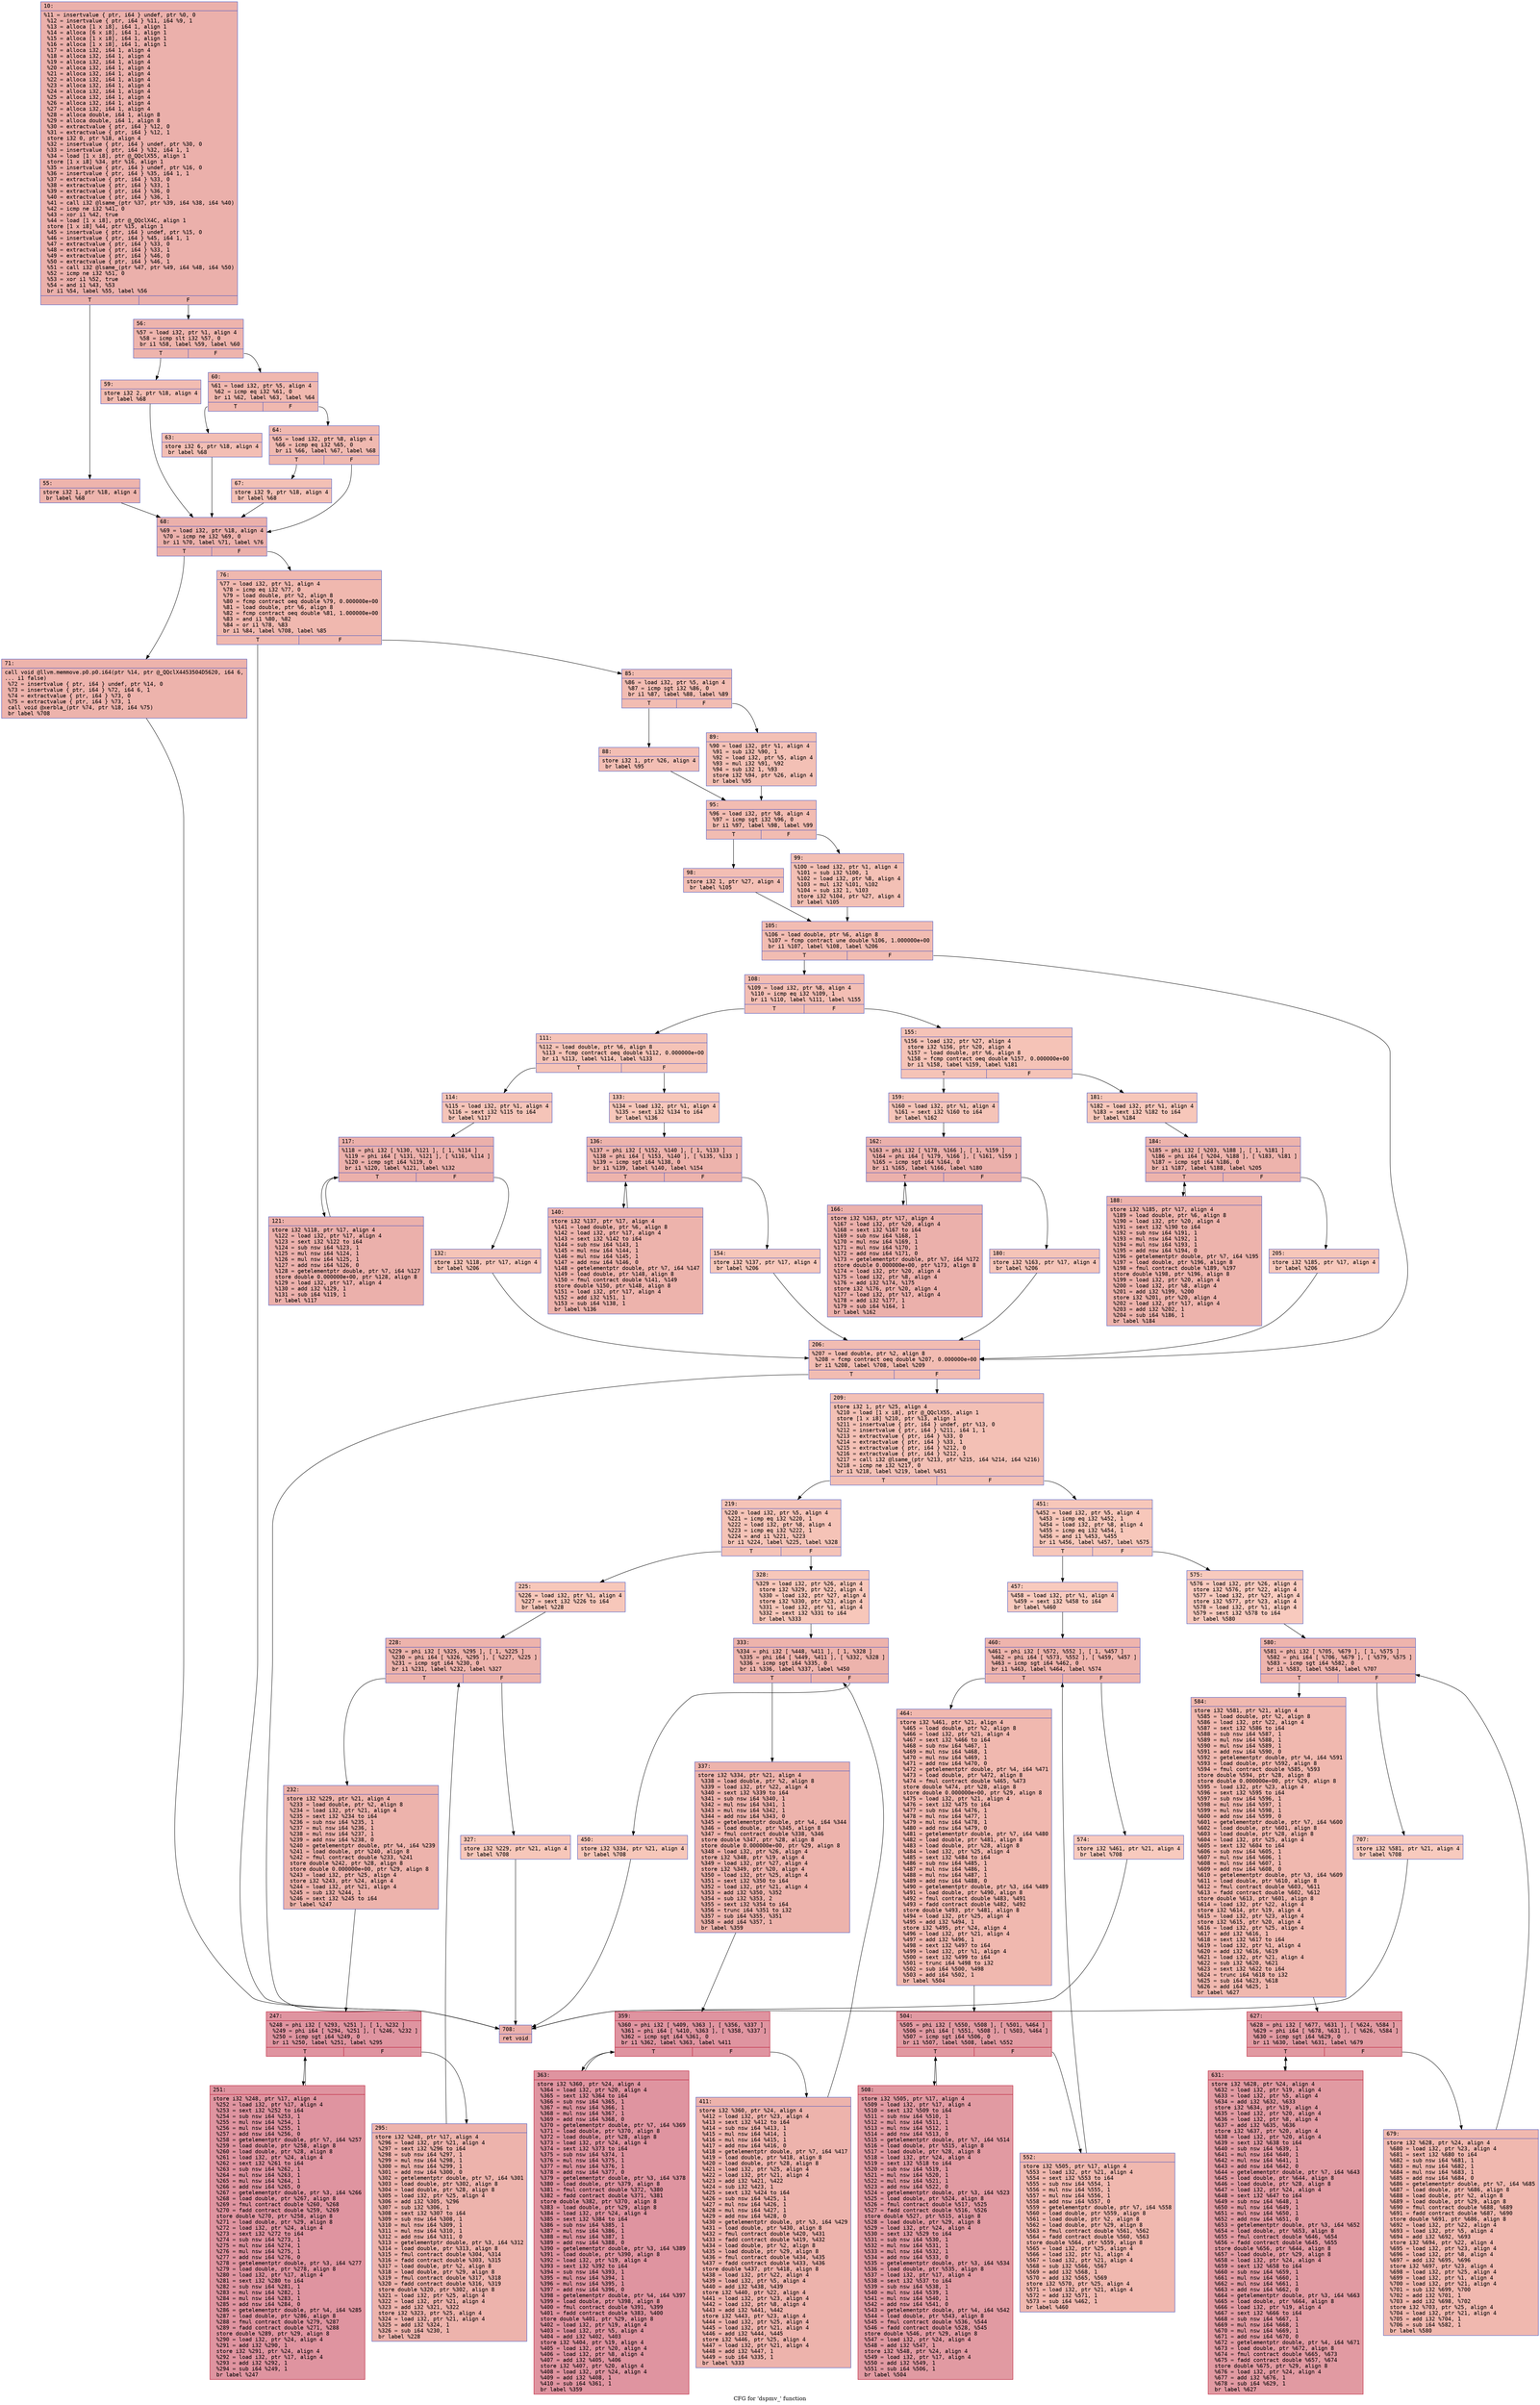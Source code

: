 digraph "CFG for 'dspmv_' function" {
	label="CFG for 'dspmv_' function";

	Node0x55ee1011bc00 [shape=record,color="#3d50c3ff", style=filled, fillcolor="#d24b4070" fontname="Courier",label="{10:\l|  %11 = insertvalue \{ ptr, i64 \} undef, ptr %0, 0\l  %12 = insertvalue \{ ptr, i64 \} %11, i64 %9, 1\l  %13 = alloca [1 x i8], i64 1, align 1\l  %14 = alloca [6 x i8], i64 1, align 1\l  %15 = alloca [1 x i8], i64 1, align 1\l  %16 = alloca [1 x i8], i64 1, align 1\l  %17 = alloca i32, i64 1, align 4\l  %18 = alloca i32, i64 1, align 4\l  %19 = alloca i32, i64 1, align 4\l  %20 = alloca i32, i64 1, align 4\l  %21 = alloca i32, i64 1, align 4\l  %22 = alloca i32, i64 1, align 4\l  %23 = alloca i32, i64 1, align 4\l  %24 = alloca i32, i64 1, align 4\l  %25 = alloca i32, i64 1, align 4\l  %26 = alloca i32, i64 1, align 4\l  %27 = alloca i32, i64 1, align 4\l  %28 = alloca double, i64 1, align 8\l  %29 = alloca double, i64 1, align 8\l  %30 = extractvalue \{ ptr, i64 \} %12, 0\l  %31 = extractvalue \{ ptr, i64 \} %12, 1\l  store i32 0, ptr %18, align 4\l  %32 = insertvalue \{ ptr, i64 \} undef, ptr %30, 0\l  %33 = insertvalue \{ ptr, i64 \} %32, i64 1, 1\l  %34 = load [1 x i8], ptr @_QQclX55, align 1\l  store [1 x i8] %34, ptr %16, align 1\l  %35 = insertvalue \{ ptr, i64 \} undef, ptr %16, 0\l  %36 = insertvalue \{ ptr, i64 \} %35, i64 1, 1\l  %37 = extractvalue \{ ptr, i64 \} %33, 0\l  %38 = extractvalue \{ ptr, i64 \} %33, 1\l  %39 = extractvalue \{ ptr, i64 \} %36, 0\l  %40 = extractvalue \{ ptr, i64 \} %36, 1\l  %41 = call i32 @lsame_(ptr %37, ptr %39, i64 %38, i64 %40)\l  %42 = icmp ne i32 %41, 0\l  %43 = xor i1 %42, true\l  %44 = load [1 x i8], ptr @_QQclX4C, align 1\l  store [1 x i8] %44, ptr %15, align 1\l  %45 = insertvalue \{ ptr, i64 \} undef, ptr %15, 0\l  %46 = insertvalue \{ ptr, i64 \} %45, i64 1, 1\l  %47 = extractvalue \{ ptr, i64 \} %33, 0\l  %48 = extractvalue \{ ptr, i64 \} %33, 1\l  %49 = extractvalue \{ ptr, i64 \} %46, 0\l  %50 = extractvalue \{ ptr, i64 \} %46, 1\l  %51 = call i32 @lsame_(ptr %47, ptr %49, i64 %48, i64 %50)\l  %52 = icmp ne i32 %51, 0\l  %53 = xor i1 %52, true\l  %54 = and i1 %43, %53\l  br i1 %54, label %55, label %56\l|{<s0>T|<s1>F}}"];
	Node0x55ee1011bc00:s0 -> Node0x55ee1011e510[tooltip="10 -> 55\nProbability 50.00%" ];
	Node0x55ee1011bc00:s1 -> Node0x55ee1011e560[tooltip="10 -> 56\nProbability 50.00%" ];
	Node0x55ee1011e510 [shape=record,color="#3d50c3ff", style=filled, fillcolor="#d8564670" fontname="Courier",label="{55:\l|  store i32 1, ptr %18, align 4\l  br label %68\l}"];
	Node0x55ee1011e510 -> Node0x55ee1011e700[tooltip="55 -> 68\nProbability 100.00%" ];
	Node0x55ee1011e560 [shape=record,color="#3d50c3ff", style=filled, fillcolor="#d8564670" fontname="Courier",label="{56:\l|  %57 = load i32, ptr %1, align 4\l  %58 = icmp slt i32 %57, 0\l  br i1 %58, label %59, label %60\l|{<s0>T|<s1>F}}"];
	Node0x55ee1011e560:s0 -> Node0x55ee1011e8d0[tooltip="56 -> 59\nProbability 37.50%" ];
	Node0x55ee1011e560:s1 -> Node0x55ee1011e920[tooltip="56 -> 60\nProbability 62.50%" ];
	Node0x55ee1011e8d0 [shape=record,color="#3d50c3ff", style=filled, fillcolor="#e1675170" fontname="Courier",label="{59:\l|  store i32 2, ptr %18, align 4\l  br label %68\l}"];
	Node0x55ee1011e8d0 -> Node0x55ee1011e700[tooltip="59 -> 68\nProbability 100.00%" ];
	Node0x55ee1011e920 [shape=record,color="#3d50c3ff", style=filled, fillcolor="#dc5d4a70" fontname="Courier",label="{60:\l|  %61 = load i32, ptr %5, align 4\l  %62 = icmp eq i32 %61, 0\l  br i1 %62, label %63, label %64\l|{<s0>T|<s1>F}}"];
	Node0x55ee1011e920:s0 -> Node0x55ee1011ec40[tooltip="60 -> 63\nProbability 37.50%" ];
	Node0x55ee1011e920:s1 -> Node0x55ee1011ec90[tooltip="60 -> 64\nProbability 62.50%" ];
	Node0x55ee1011ec40 [shape=record,color="#3d50c3ff", style=filled, fillcolor="#e36c5570" fontname="Courier",label="{63:\l|  store i32 6, ptr %18, align 4\l  br label %68\l}"];
	Node0x55ee1011ec40 -> Node0x55ee1011e700[tooltip="63 -> 68\nProbability 100.00%" ];
	Node0x55ee1011ec90 [shape=record,color="#3d50c3ff", style=filled, fillcolor="#de614d70" fontname="Courier",label="{64:\l|  %65 = load i32, ptr %8, align 4\l  %66 = icmp eq i32 %65, 0\l  br i1 %66, label %67, label %68\l|{<s0>T|<s1>F}}"];
	Node0x55ee1011ec90:s0 -> Node0x55ee1011efb0[tooltip="64 -> 67\nProbability 37.50%" ];
	Node0x55ee1011ec90:s1 -> Node0x55ee1011e700[tooltip="64 -> 68\nProbability 62.50%" ];
	Node0x55ee1011efb0 [shape=record,color="#3d50c3ff", style=filled, fillcolor="#e5705870" fontname="Courier",label="{67:\l|  store i32 9, ptr %18, align 4\l  br label %68\l}"];
	Node0x55ee1011efb0 -> Node0x55ee1011e700[tooltip="67 -> 68\nProbability 100.00%" ];
	Node0x55ee1011e700 [shape=record,color="#3d50c3ff", style=filled, fillcolor="#d24b4070" fontname="Courier",label="{68:\l|  %69 = load i32, ptr %18, align 4\l  %70 = icmp ne i32 %69, 0\l  br i1 %70, label %71, label %76\l|{<s0>T|<s1>F}}"];
	Node0x55ee1011e700:s0 -> Node0x55ee1011f2d0[tooltip="68 -> 71\nProbability 62.50%" ];
	Node0x55ee1011e700:s1 -> Node0x55ee1011f320[tooltip="68 -> 76\nProbability 37.50%" ];
	Node0x55ee1011f2d0 [shape=record,color="#3d50c3ff", style=filled, fillcolor="#d6524470" fontname="Courier",label="{71:\l|  call void @llvm.memmove.p0.p0.i64(ptr %14, ptr @_QQclX4453504D5620, i64 6,\l... i1 false)\l  %72 = insertvalue \{ ptr, i64 \} undef, ptr %14, 0\l  %73 = insertvalue \{ ptr, i64 \} %72, i64 6, 1\l  %74 = extractvalue \{ ptr, i64 \} %73, 0\l  %75 = extractvalue \{ ptr, i64 \} %73, 1\l  call void @xerbla_(ptr %74, ptr %18, i64 %75)\l  br label %708\l}"];
	Node0x55ee1011f2d0 -> Node0x55ee1011f920[tooltip="71 -> 708\nProbability 100.00%" ];
	Node0x55ee1011f320 [shape=record,color="#3d50c3ff", style=filled, fillcolor="#dc5d4a70" fontname="Courier",label="{76:\l|  %77 = load i32, ptr %1, align 4\l  %78 = icmp eq i32 %77, 0\l  %79 = load double, ptr %2, align 8\l  %80 = fcmp contract oeq double %79, 0.000000e+00\l  %81 = load double, ptr %6, align 8\l  %82 = fcmp contract oeq double %81, 1.000000e+00\l  %83 = and i1 %80, %82\l  %84 = or i1 %78, %83\l  br i1 %84, label %708, label %85\l|{<s0>T|<s1>F}}"];
	Node0x55ee1011f320:s0 -> Node0x55ee1011f920[tooltip="76 -> 708\nProbability 50.00%" ];
	Node0x55ee1011f320:s1 -> Node0x55ee1011fe30[tooltip="76 -> 85\nProbability 50.00%" ];
	Node0x55ee1011fe30 [shape=record,color="#3d50c3ff", style=filled, fillcolor="#e1675170" fontname="Courier",label="{85:\l|  %86 = load i32, ptr %5, align 4\l  %87 = icmp sgt i32 %86, 0\l  br i1 %87, label %88, label %89\l|{<s0>T|<s1>F}}"];
	Node0x55ee1011fe30:s0 -> Node0x55ee10120040[tooltip="85 -> 88\nProbability 62.50%" ];
	Node0x55ee1011fe30:s1 -> Node0x55ee10120090[tooltip="85 -> 89\nProbability 37.50%" ];
	Node0x55ee10120040 [shape=record,color="#3d50c3ff", style=filled, fillcolor="#e36c5570" fontname="Courier",label="{88:\l|  store i32 1, ptr %26, align 4\l  br label %95\l}"];
	Node0x55ee10120040 -> Node0x55ee10120230[tooltip="88 -> 95\nProbability 100.00%" ];
	Node0x55ee10120090 [shape=record,color="#3d50c3ff", style=filled, fillcolor="#e5705870" fontname="Courier",label="{89:\l|  %90 = load i32, ptr %1, align 4\l  %91 = sub i32 %90, 1\l  %92 = load i32, ptr %5, align 4\l  %93 = mul i32 %91, %92\l  %94 = sub i32 1, %93\l  store i32 %94, ptr %26, align 4\l  br label %95\l}"];
	Node0x55ee10120090 -> Node0x55ee10120230[tooltip="89 -> 95\nProbability 100.00%" ];
	Node0x55ee10120230 [shape=record,color="#3d50c3ff", style=filled, fillcolor="#e1675170" fontname="Courier",label="{95:\l|  %96 = load i32, ptr %8, align 4\l  %97 = icmp sgt i32 %96, 0\l  br i1 %97, label %98, label %99\l|{<s0>T|<s1>F}}"];
	Node0x55ee10120230:s0 -> Node0x55ee1011d960[tooltip="95 -> 98\nProbability 62.50%" ];
	Node0x55ee10120230:s1 -> Node0x55ee1011d9b0[tooltip="95 -> 99\nProbability 37.50%" ];
	Node0x55ee1011d960 [shape=record,color="#3d50c3ff", style=filled, fillcolor="#e36c5570" fontname="Courier",label="{98:\l|  store i32 1, ptr %27, align 4\l  br label %105\l}"];
	Node0x55ee1011d960 -> Node0x55ee1011db50[tooltip="98 -> 105\nProbability 100.00%" ];
	Node0x55ee1011d9b0 [shape=record,color="#3d50c3ff", style=filled, fillcolor="#e5705870" fontname="Courier",label="{99:\l|  %100 = load i32, ptr %1, align 4\l  %101 = sub i32 %100, 1\l  %102 = load i32, ptr %8, align 4\l  %103 = mul i32 %101, %102\l  %104 = sub i32 1, %103\l  store i32 %104, ptr %27, align 4\l  br label %105\l}"];
	Node0x55ee1011d9b0 -> Node0x55ee1011db50[tooltip="99 -> 105\nProbability 100.00%" ];
	Node0x55ee1011db50 [shape=record,color="#3d50c3ff", style=filled, fillcolor="#e1675170" fontname="Courier",label="{105:\l|  %106 = load double, ptr %6, align 8\l  %107 = fcmp contract une double %106, 1.000000e+00\l  br i1 %107, label %108, label %206\l|{<s0>T|<s1>F}}"];
	Node0x55ee1011db50:s0 -> Node0x55ee10121750[tooltip="105 -> 108\nProbability 62.50%" ];
	Node0x55ee1011db50:s1 -> Node0x55ee101217a0[tooltip="105 -> 206\nProbability 37.50%" ];
	Node0x55ee10121750 [shape=record,color="#3d50c3ff", style=filled, fillcolor="#e36c5570" fontname="Courier",label="{108:\l|  %109 = load i32, ptr %8, align 4\l  %110 = icmp eq i32 %109, 1\l  br i1 %110, label %111, label %155\l|{<s0>T|<s1>F}}"];
	Node0x55ee10121750:s0 -> Node0x55ee101219b0[tooltip="108 -> 111\nProbability 50.00%" ];
	Node0x55ee10121750:s1 -> Node0x55ee10121a00[tooltip="108 -> 155\nProbability 50.00%" ];
	Node0x55ee101219b0 [shape=record,color="#3d50c3ff", style=filled, fillcolor="#e8765c70" fontname="Courier",label="{111:\l|  %112 = load double, ptr %6, align 8\l  %113 = fcmp contract oeq double %112, 0.000000e+00\l  br i1 %113, label %114, label %133\l|{<s0>T|<s1>F}}"];
	Node0x55ee101219b0:s0 -> Node0x55ee10121c10[tooltip="111 -> 114\nProbability 62.50%" ];
	Node0x55ee101219b0:s1 -> Node0x55ee10121c60[tooltip="111 -> 133\nProbability 37.50%" ];
	Node0x55ee10121c10 [shape=record,color="#3d50c3ff", style=filled, fillcolor="#e97a5f70" fontname="Courier",label="{114:\l|  %115 = load i32, ptr %1, align 4\l  %116 = sext i32 %115 to i64\l  br label %117\l}"];
	Node0x55ee10121c10 -> Node0x55ee10121e50[tooltip="114 -> 117\nProbability 100.00%" ];
	Node0x55ee10121e50 [shape=record,color="#3d50c3ff", style=filled, fillcolor="#d24b4070" fontname="Courier",label="{117:\l|  %118 = phi i32 [ %130, %121 ], [ 1, %114 ]\l  %119 = phi i64 [ %131, %121 ], [ %116, %114 ]\l  %120 = icmp sgt i64 %119, 0\l  br i1 %120, label %121, label %132\l|{<s0>T|<s1>F}}"];
	Node0x55ee10121e50:s0 -> Node0x55ee10121f10[tooltip="117 -> 121\nProbability 96.88%" ];
	Node0x55ee10121e50:s1 -> Node0x55ee10122170[tooltip="117 -> 132\nProbability 3.12%" ];
	Node0x55ee10121f10 [shape=record,color="#3d50c3ff", style=filled, fillcolor="#d24b4070" fontname="Courier",label="{121:\l|  store i32 %118, ptr %17, align 4\l  %122 = load i32, ptr %17, align 4\l  %123 = sext i32 %122 to i64\l  %124 = sub nsw i64 %123, 1\l  %125 = mul nsw i64 %124, 1\l  %126 = mul nsw i64 %125, 1\l  %127 = add nsw i64 %126, 0\l  %128 = getelementptr double, ptr %7, i64 %127\l  store double 0.000000e+00, ptr %128, align 8\l  %129 = load i32, ptr %17, align 4\l  %130 = add i32 %129, 1\l  %131 = sub i64 %119, 1\l  br label %117\l}"];
	Node0x55ee10121f10 -> Node0x55ee10121e50[tooltip="121 -> 117\nProbability 100.00%" ];
	Node0x55ee10122170 [shape=record,color="#3d50c3ff", style=filled, fillcolor="#e97a5f70" fontname="Courier",label="{132:\l|  store i32 %118, ptr %17, align 4\l  br label %206\l}"];
	Node0x55ee10122170 -> Node0x55ee101217a0[tooltip="132 -> 206\nProbability 100.00%" ];
	Node0x55ee10121c60 [shape=record,color="#3d50c3ff", style=filled, fillcolor="#ec7f6370" fontname="Courier",label="{133:\l|  %134 = load i32, ptr %1, align 4\l  %135 = sext i32 %134 to i64\l  br label %136\l}"];
	Node0x55ee10121c60 -> Node0x55ee10122b90[tooltip="133 -> 136\nProbability 100.00%" ];
	Node0x55ee10122b90 [shape=record,color="#3d50c3ff", style=filled, fillcolor="#d6524470" fontname="Courier",label="{136:\l|  %137 = phi i32 [ %152, %140 ], [ 1, %133 ]\l  %138 = phi i64 [ %153, %140 ], [ %135, %133 ]\l  %139 = icmp sgt i64 %138, 0\l  br i1 %139, label %140, label %154\l|{<s0>T|<s1>F}}"];
	Node0x55ee10122b90:s0 -> Node0x55ee10122c50[tooltip="136 -> 140\nProbability 96.88%" ];
	Node0x55ee10122b90:s1 -> Node0x55ee10122eb0[tooltip="136 -> 154\nProbability 3.12%" ];
	Node0x55ee10122c50 [shape=record,color="#3d50c3ff", style=filled, fillcolor="#d6524470" fontname="Courier",label="{140:\l|  store i32 %137, ptr %17, align 4\l  %141 = load double, ptr %6, align 8\l  %142 = load i32, ptr %17, align 4\l  %143 = sext i32 %142 to i64\l  %144 = sub nsw i64 %143, 1\l  %145 = mul nsw i64 %144, 1\l  %146 = mul nsw i64 %145, 1\l  %147 = add nsw i64 %146, 0\l  %148 = getelementptr double, ptr %7, i64 %147\l  %149 = load double, ptr %148, align 8\l  %150 = fmul contract double %141, %149\l  store double %150, ptr %148, align 8\l  %151 = load i32, ptr %17, align 4\l  %152 = add i32 %151, 1\l  %153 = sub i64 %138, 1\l  br label %136\l}"];
	Node0x55ee10122c50 -> Node0x55ee10122b90[tooltip="140 -> 136\nProbability 100.00%" ];
	Node0x55ee10122eb0 [shape=record,color="#3d50c3ff", style=filled, fillcolor="#ec7f6370" fontname="Courier",label="{154:\l|  store i32 %137, ptr %17, align 4\l  br label %206\l}"];
	Node0x55ee10122eb0 -> Node0x55ee101217a0[tooltip="154 -> 206\nProbability 100.00%" ];
	Node0x55ee10121a00 [shape=record,color="#3d50c3ff", style=filled, fillcolor="#e8765c70" fontname="Courier",label="{155:\l|  %156 = load i32, ptr %27, align 4\l  store i32 %156, ptr %20, align 4\l  %157 = load double, ptr %6, align 8\l  %158 = fcmp contract oeq double %157, 0.000000e+00\l  br i1 %158, label %159, label %181\l|{<s0>T|<s1>F}}"];
	Node0x55ee10121a00:s0 -> Node0x55ee10123ba0[tooltip="155 -> 159\nProbability 62.50%" ];
	Node0x55ee10121a00:s1 -> Node0x55ee10123bf0[tooltip="155 -> 181\nProbability 37.50%" ];
	Node0x55ee10123ba0 [shape=record,color="#3d50c3ff", style=filled, fillcolor="#e97a5f70" fontname="Courier",label="{159:\l|  %160 = load i32, ptr %1, align 4\l  %161 = sext i32 %160 to i64\l  br label %162\l}"];
	Node0x55ee10123ba0 -> Node0x55ee10123de0[tooltip="159 -> 162\nProbability 100.00%" ];
	Node0x55ee10123de0 [shape=record,color="#3d50c3ff", style=filled, fillcolor="#d24b4070" fontname="Courier",label="{162:\l|  %163 = phi i32 [ %178, %166 ], [ 1, %159 ]\l  %164 = phi i64 [ %179, %166 ], [ %161, %159 ]\l  %165 = icmp sgt i64 %164, 0\l  br i1 %165, label %166, label %180\l|{<s0>T|<s1>F}}"];
	Node0x55ee10123de0:s0 -> Node0x55ee10123ea0[tooltip="162 -> 166\nProbability 96.88%" ];
	Node0x55ee10123de0:s1 -> Node0x55ee10124100[tooltip="162 -> 180\nProbability 3.12%" ];
	Node0x55ee10123ea0 [shape=record,color="#3d50c3ff", style=filled, fillcolor="#d24b4070" fontname="Courier",label="{166:\l|  store i32 %163, ptr %17, align 4\l  %167 = load i32, ptr %20, align 4\l  %168 = sext i32 %167 to i64\l  %169 = sub nsw i64 %168, 1\l  %170 = mul nsw i64 %169, 1\l  %171 = mul nsw i64 %170, 1\l  %172 = add nsw i64 %171, 0\l  %173 = getelementptr double, ptr %7, i64 %172\l  store double 0.000000e+00, ptr %173, align 8\l  %174 = load i32, ptr %20, align 4\l  %175 = load i32, ptr %8, align 4\l  %176 = add i32 %174, %175\l  store i32 %176, ptr %20, align 4\l  %177 = load i32, ptr %17, align 4\l  %178 = add i32 %177, 1\l  %179 = sub i64 %164, 1\l  br label %162\l}"];
	Node0x55ee10123ea0 -> Node0x55ee10123de0[tooltip="166 -> 162\nProbability 100.00%" ];
	Node0x55ee10124100 [shape=record,color="#3d50c3ff", style=filled, fillcolor="#e97a5f70" fontname="Courier",label="{180:\l|  store i32 %163, ptr %17, align 4\l  br label %206\l}"];
	Node0x55ee10124100 -> Node0x55ee101217a0[tooltip="180 -> 206\nProbability 100.00%" ];
	Node0x55ee10123bf0 [shape=record,color="#3d50c3ff", style=filled, fillcolor="#ec7f6370" fontname="Courier",label="{181:\l|  %182 = load i32, ptr %1, align 4\l  %183 = sext i32 %182 to i64\l  br label %184\l}"];
	Node0x55ee10123bf0 -> Node0x55ee10124d50[tooltip="181 -> 184\nProbability 100.00%" ];
	Node0x55ee10124d50 [shape=record,color="#3d50c3ff", style=filled, fillcolor="#d6524470" fontname="Courier",label="{184:\l|  %185 = phi i32 [ %203, %188 ], [ 1, %181 ]\l  %186 = phi i64 [ %204, %188 ], [ %183, %181 ]\l  %187 = icmp sgt i64 %186, 0\l  br i1 %187, label %188, label %205\l|{<s0>T|<s1>F}}"];
	Node0x55ee10124d50:s0 -> Node0x55ee10124e10[tooltip="184 -> 188\nProbability 96.88%" ];
	Node0x55ee10124d50:s1 -> Node0x55ee10125070[tooltip="184 -> 205\nProbability 3.12%" ];
	Node0x55ee10124e10 [shape=record,color="#3d50c3ff", style=filled, fillcolor="#d6524470" fontname="Courier",label="{188:\l|  store i32 %185, ptr %17, align 4\l  %189 = load double, ptr %6, align 8\l  %190 = load i32, ptr %20, align 4\l  %191 = sext i32 %190 to i64\l  %192 = sub nsw i64 %191, 1\l  %193 = mul nsw i64 %192, 1\l  %194 = mul nsw i64 %193, 1\l  %195 = add nsw i64 %194, 0\l  %196 = getelementptr double, ptr %7, i64 %195\l  %197 = load double, ptr %196, align 8\l  %198 = fmul contract double %189, %197\l  store double %198, ptr %196, align 8\l  %199 = load i32, ptr %20, align 4\l  %200 = load i32, ptr %8, align 4\l  %201 = add i32 %199, %200\l  store i32 %201, ptr %20, align 4\l  %202 = load i32, ptr %17, align 4\l  %203 = add i32 %202, 1\l  %204 = sub i64 %186, 1\l  br label %184\l}"];
	Node0x55ee10124e10 -> Node0x55ee10124d50[tooltip="188 -> 184\nProbability 100.00%" ];
	Node0x55ee10125070 [shape=record,color="#3d50c3ff", style=filled, fillcolor="#ec7f6370" fontname="Courier",label="{205:\l|  store i32 %185, ptr %17, align 4\l  br label %206\l}"];
	Node0x55ee10125070 -> Node0x55ee101217a0[tooltip="205 -> 206\nProbability 100.00%" ];
	Node0x55ee101217a0 [shape=record,color="#3d50c3ff", style=filled, fillcolor="#e1675170" fontname="Courier",label="{206:\l|  %207 = load double, ptr %2, align 8\l  %208 = fcmp contract oeq double %207, 0.000000e+00\l  br i1 %208, label %708, label %209\l|{<s0>T|<s1>F}}"];
	Node0x55ee101217a0:s0 -> Node0x55ee1011f920[tooltip="206 -> 708\nProbability 62.50%" ];
	Node0x55ee101217a0:s1 -> Node0x55ee101211a0[tooltip="206 -> 209\nProbability 37.50%" ];
	Node0x55ee101211a0 [shape=record,color="#3d50c3ff", style=filled, fillcolor="#e5705870" fontname="Courier",label="{209:\l|  store i32 1, ptr %25, align 4\l  %210 = load [1 x i8], ptr @_QQclX55, align 1\l  store [1 x i8] %210, ptr %13, align 1\l  %211 = insertvalue \{ ptr, i64 \} undef, ptr %13, 0\l  %212 = insertvalue \{ ptr, i64 \} %211, i64 1, 1\l  %213 = extractvalue \{ ptr, i64 \} %33, 0\l  %214 = extractvalue \{ ptr, i64 \} %33, 1\l  %215 = extractvalue \{ ptr, i64 \} %212, 0\l  %216 = extractvalue \{ ptr, i64 \} %212, 1\l  %217 = call i32 @lsame_(ptr %213, ptr %215, i64 %214, i64 %216)\l  %218 = icmp ne i32 %217, 0\l  br i1 %218, label %219, label %451\l|{<s0>T|<s1>F}}"];
	Node0x55ee101211a0:s0 -> Node0x55ee101276d0[tooltip="209 -> 219\nProbability 62.50%" ];
	Node0x55ee101211a0:s1 -> Node0x55ee10127720[tooltip="209 -> 451\nProbability 37.50%" ];
	Node0x55ee101276d0 [shape=record,color="#3d50c3ff", style=filled, fillcolor="#e8765c70" fontname="Courier",label="{219:\l|  %220 = load i32, ptr %5, align 4\l  %221 = icmp eq i32 %220, 1\l  %222 = load i32, ptr %8, align 4\l  %223 = icmp eq i32 %222, 1\l  %224 = and i1 %221, %223\l  br i1 %224, label %225, label %328\l|{<s0>T|<s1>F}}"];
	Node0x55ee101276d0:s0 -> Node0x55ee10127ad0[tooltip="219 -> 225\nProbability 50.00%" ];
	Node0x55ee101276d0:s1 -> Node0x55ee10127b20[tooltip="219 -> 328\nProbability 50.00%" ];
	Node0x55ee10127ad0 [shape=record,color="#3d50c3ff", style=filled, fillcolor="#ec7f6370" fontname="Courier",label="{225:\l|  %226 = load i32, ptr %1, align 4\l  %227 = sext i32 %226 to i64\l  br label %228\l}"];
	Node0x55ee10127ad0 -> Node0x55ee10127d10[tooltip="225 -> 228\nProbability 100.00%" ];
	Node0x55ee10127d10 [shape=record,color="#3d50c3ff", style=filled, fillcolor="#d6524470" fontname="Courier",label="{228:\l|  %229 = phi i32 [ %325, %295 ], [ 1, %225 ]\l  %230 = phi i64 [ %326, %295 ], [ %227, %225 ]\l  %231 = icmp sgt i64 %230, 0\l  br i1 %231, label %232, label %327\l|{<s0>T|<s1>F}}"];
	Node0x55ee10127d10:s0 -> Node0x55ee10128030[tooltip="228 -> 232\nProbability 96.88%" ];
	Node0x55ee10127d10:s1 -> Node0x55ee10128080[tooltip="228 -> 327\nProbability 3.12%" ];
	Node0x55ee10128030 [shape=record,color="#3d50c3ff", style=filled, fillcolor="#d6524470" fontname="Courier",label="{232:\l|  store i32 %229, ptr %21, align 4\l  %233 = load double, ptr %2, align 8\l  %234 = load i32, ptr %21, align 4\l  %235 = sext i32 %234 to i64\l  %236 = sub nsw i64 %235, 1\l  %237 = mul nsw i64 %236, 1\l  %238 = mul nsw i64 %237, 1\l  %239 = add nsw i64 %238, 0\l  %240 = getelementptr double, ptr %4, i64 %239\l  %241 = load double, ptr %240, align 8\l  %242 = fmul contract double %233, %241\l  store double %242, ptr %28, align 8\l  store double 0.000000e+00, ptr %29, align 8\l  %243 = load i32, ptr %25, align 4\l  store i32 %243, ptr %24, align 4\l  %244 = load i32, ptr %21, align 4\l  %245 = sub i32 %244, 1\l  %246 = sext i32 %245 to i64\l  br label %247\l}"];
	Node0x55ee10128030 -> Node0x55ee10128b60[tooltip="232 -> 247\nProbability 100.00%" ];
	Node0x55ee10128b60 [shape=record,color="#b70d28ff", style=filled, fillcolor="#b70d2870" fontname="Courier",label="{247:\l|  %248 = phi i32 [ %293, %251 ], [ 1, %232 ]\l  %249 = phi i64 [ %294, %251 ], [ %246, %232 ]\l  %250 = icmp sgt i64 %249, 0\l  br i1 %250, label %251, label %295\l|{<s0>T|<s1>F}}"];
	Node0x55ee10128b60:s0 -> Node0x55ee10128c20[tooltip="247 -> 251\nProbability 96.88%" ];
	Node0x55ee10128b60:s1 -> Node0x55ee10127dd0[tooltip="247 -> 295\nProbability 3.12%" ];
	Node0x55ee10128c20 [shape=record,color="#b70d28ff", style=filled, fillcolor="#b70d2870" fontname="Courier",label="{251:\l|  store i32 %248, ptr %17, align 4\l  %252 = load i32, ptr %17, align 4\l  %253 = sext i32 %252 to i64\l  %254 = sub nsw i64 %253, 1\l  %255 = mul nsw i64 %254, 1\l  %256 = mul nsw i64 %255, 1\l  %257 = add nsw i64 %256, 0\l  %258 = getelementptr double, ptr %7, i64 %257\l  %259 = load double, ptr %258, align 8\l  %260 = load double, ptr %28, align 8\l  %261 = load i32, ptr %24, align 4\l  %262 = sext i32 %261 to i64\l  %263 = sub nsw i64 %262, 1\l  %264 = mul nsw i64 %263, 1\l  %265 = mul nsw i64 %264, 1\l  %266 = add nsw i64 %265, 0\l  %267 = getelementptr double, ptr %3, i64 %266\l  %268 = load double, ptr %267, align 8\l  %269 = fmul contract double %260, %268\l  %270 = fadd contract double %259, %269\l  store double %270, ptr %258, align 8\l  %271 = load double, ptr %29, align 8\l  %272 = load i32, ptr %24, align 4\l  %273 = sext i32 %272 to i64\l  %274 = sub nsw i64 %273, 1\l  %275 = mul nsw i64 %274, 1\l  %276 = mul nsw i64 %275, 1\l  %277 = add nsw i64 %276, 0\l  %278 = getelementptr double, ptr %3, i64 %277\l  %279 = load double, ptr %278, align 8\l  %280 = load i32, ptr %17, align 4\l  %281 = sext i32 %280 to i64\l  %282 = sub nsw i64 %281, 1\l  %283 = mul nsw i64 %282, 1\l  %284 = mul nsw i64 %283, 1\l  %285 = add nsw i64 %284, 0\l  %286 = getelementptr double, ptr %4, i64 %285\l  %287 = load double, ptr %286, align 8\l  %288 = fmul contract double %279, %287\l  %289 = fadd contract double %271, %288\l  store double %289, ptr %29, align 8\l  %290 = load i32, ptr %24, align 4\l  %291 = add i32 %290, 1\l  store i32 %291, ptr %24, align 4\l  %292 = load i32, ptr %17, align 4\l  %293 = add i32 %292, 1\l  %294 = sub i64 %249, 1\l  br label %247\l}"];
	Node0x55ee10128c20 -> Node0x55ee10128b60[tooltip="251 -> 247\nProbability 100.00%" ];
	Node0x55ee10127dd0 [shape=record,color="#3d50c3ff", style=filled, fillcolor="#d6524470" fontname="Courier",label="{295:\l|  store i32 %248, ptr %17, align 4\l  %296 = load i32, ptr %21, align 4\l  %297 = sext i32 %296 to i64\l  %298 = sub nsw i64 %297, 1\l  %299 = mul nsw i64 %298, 1\l  %300 = mul nsw i64 %299, 1\l  %301 = add nsw i64 %300, 0\l  %302 = getelementptr double, ptr %7, i64 %301\l  %303 = load double, ptr %302, align 8\l  %304 = load double, ptr %28, align 8\l  %305 = load i32, ptr %25, align 4\l  %306 = add i32 %305, %296\l  %307 = sub i32 %306, 1\l  %308 = sext i32 %307 to i64\l  %309 = sub nsw i64 %308, 1\l  %310 = mul nsw i64 %309, 1\l  %311 = mul nsw i64 %310, 1\l  %312 = add nsw i64 %311, 0\l  %313 = getelementptr double, ptr %3, i64 %312\l  %314 = load double, ptr %313, align 8\l  %315 = fmul contract double %304, %314\l  %316 = fadd contract double %303, %315\l  %317 = load double, ptr %2, align 8\l  %318 = load double, ptr %29, align 8\l  %319 = fmul contract double %317, %318\l  %320 = fadd contract double %316, %319\l  store double %320, ptr %302, align 8\l  %321 = load i32, ptr %25, align 4\l  %322 = load i32, ptr %21, align 4\l  %323 = add i32 %321, %322\l  store i32 %323, ptr %25, align 4\l  %324 = load i32, ptr %21, align 4\l  %325 = add i32 %324, 1\l  %326 = sub i64 %230, 1\l  br label %228\l}"];
	Node0x55ee10127dd0 -> Node0x55ee10127d10[tooltip="295 -> 228\nProbability 100.00%" ];
	Node0x55ee10128080 [shape=record,color="#3d50c3ff", style=filled, fillcolor="#ec7f6370" fontname="Courier",label="{327:\l|  store i32 %229, ptr %21, align 4\l  br label %708\l}"];
	Node0x55ee10128080 -> Node0x55ee1011f920[tooltip="327 -> 708\nProbability 100.00%" ];
	Node0x55ee10127b20 [shape=record,color="#3d50c3ff", style=filled, fillcolor="#ec7f6370" fontname="Courier",label="{328:\l|  %329 = load i32, ptr %26, align 4\l  store i32 %329, ptr %22, align 4\l  %330 = load i32, ptr %27, align 4\l  store i32 %330, ptr %23, align 4\l  %331 = load i32, ptr %1, align 4\l  %332 = sext i32 %331 to i64\l  br label %333\l}"];
	Node0x55ee10127b20 -> Node0x55ee1012c090[tooltip="328 -> 333\nProbability 100.00%" ];
	Node0x55ee1012c090 [shape=record,color="#3d50c3ff", style=filled, fillcolor="#d6524470" fontname="Courier",label="{333:\l|  %334 = phi i32 [ %448, %411 ], [ 1, %328 ]\l  %335 = phi i64 [ %449, %411 ], [ %332, %328 ]\l  %336 = icmp sgt i64 %335, 0\l  br i1 %336, label %337, label %450\l|{<s0>T|<s1>F}}"];
	Node0x55ee1012c090:s0 -> Node0x55ee1012c3b0[tooltip="333 -> 337\nProbability 96.88%" ];
	Node0x55ee1012c090:s1 -> Node0x55ee1012c400[tooltip="333 -> 450\nProbability 3.12%" ];
	Node0x55ee1012c3b0 [shape=record,color="#3d50c3ff", style=filled, fillcolor="#d6524470" fontname="Courier",label="{337:\l|  store i32 %334, ptr %21, align 4\l  %338 = load double, ptr %2, align 8\l  %339 = load i32, ptr %22, align 4\l  %340 = sext i32 %339 to i64\l  %341 = sub nsw i64 %340, 1\l  %342 = mul nsw i64 %341, 1\l  %343 = mul nsw i64 %342, 1\l  %344 = add nsw i64 %343, 0\l  %345 = getelementptr double, ptr %4, i64 %344\l  %346 = load double, ptr %345, align 8\l  %347 = fmul contract double %338, %346\l  store double %347, ptr %28, align 8\l  store double 0.000000e+00, ptr %29, align 8\l  %348 = load i32, ptr %26, align 4\l  store i32 %348, ptr %19, align 4\l  %349 = load i32, ptr %27, align 4\l  store i32 %349, ptr %20, align 4\l  %350 = load i32, ptr %25, align 4\l  %351 = sext i32 %350 to i64\l  %352 = load i32, ptr %21, align 4\l  %353 = add i32 %350, %352\l  %354 = sub i32 %353, 2\l  %355 = sext i32 %354 to i64\l  %356 = trunc i64 %351 to i32\l  %357 = sub i64 %355, %351\l  %358 = add i64 %357, 1\l  br label %359\l}"];
	Node0x55ee1012c3b0 -> Node0x55ee1012d310[tooltip="337 -> 359\nProbability 100.00%" ];
	Node0x55ee1012d310 [shape=record,color="#b70d28ff", style=filled, fillcolor="#b70d2870" fontname="Courier",label="{359:\l|  %360 = phi i32 [ %409, %363 ], [ %356, %337 ]\l  %361 = phi i64 [ %410, %363 ], [ %358, %337 ]\l  %362 = icmp sgt i64 %361, 0\l  br i1 %362, label %363, label %411\l|{<s0>T|<s1>F}}"];
	Node0x55ee1012d310:s0 -> Node0x55ee1012d3d0[tooltip="359 -> 363\nProbability 96.88%" ];
	Node0x55ee1012d310:s1 -> Node0x55ee1012c150[tooltip="359 -> 411\nProbability 3.12%" ];
	Node0x55ee1012d3d0 [shape=record,color="#b70d28ff", style=filled, fillcolor="#b70d2870" fontname="Courier",label="{363:\l|  store i32 %360, ptr %24, align 4\l  %364 = load i32, ptr %20, align 4\l  %365 = sext i32 %364 to i64\l  %366 = sub nsw i64 %365, 1\l  %367 = mul nsw i64 %366, 1\l  %368 = mul nsw i64 %367, 1\l  %369 = add nsw i64 %368, 0\l  %370 = getelementptr double, ptr %7, i64 %369\l  %371 = load double, ptr %370, align 8\l  %372 = load double, ptr %28, align 8\l  %373 = load i32, ptr %24, align 4\l  %374 = sext i32 %373 to i64\l  %375 = sub nsw i64 %374, 1\l  %376 = mul nsw i64 %375, 1\l  %377 = mul nsw i64 %376, 1\l  %378 = add nsw i64 %377, 0\l  %379 = getelementptr double, ptr %3, i64 %378\l  %380 = load double, ptr %379, align 8\l  %381 = fmul contract double %372, %380\l  %382 = fadd contract double %371, %381\l  store double %382, ptr %370, align 8\l  %383 = load double, ptr %29, align 8\l  %384 = load i32, ptr %24, align 4\l  %385 = sext i32 %384 to i64\l  %386 = sub nsw i64 %385, 1\l  %387 = mul nsw i64 %386, 1\l  %388 = mul nsw i64 %387, 1\l  %389 = add nsw i64 %388, 0\l  %390 = getelementptr double, ptr %3, i64 %389\l  %391 = load double, ptr %390, align 8\l  %392 = load i32, ptr %19, align 4\l  %393 = sext i32 %392 to i64\l  %394 = sub nsw i64 %393, 1\l  %395 = mul nsw i64 %394, 1\l  %396 = mul nsw i64 %395, 1\l  %397 = add nsw i64 %396, 0\l  %398 = getelementptr double, ptr %4, i64 %397\l  %399 = load double, ptr %398, align 8\l  %400 = fmul contract double %391, %399\l  %401 = fadd contract double %383, %400\l  store double %401, ptr %29, align 8\l  %402 = load i32, ptr %19, align 4\l  %403 = load i32, ptr %5, align 4\l  %404 = add i32 %402, %403\l  store i32 %404, ptr %19, align 4\l  %405 = load i32, ptr %20, align 4\l  %406 = load i32, ptr %8, align 4\l  %407 = add i32 %405, %406\l  store i32 %407, ptr %20, align 4\l  %408 = load i32, ptr %24, align 4\l  %409 = add i32 %408, 1\l  %410 = sub i64 %361, 1\l  br label %359\l}"];
	Node0x55ee1012d3d0 -> Node0x55ee1012d310[tooltip="363 -> 359\nProbability 100.00%" ];
	Node0x55ee1012c150 [shape=record,color="#3d50c3ff", style=filled, fillcolor="#d6524470" fontname="Courier",label="{411:\l|  store i32 %360, ptr %24, align 4\l  %412 = load i32, ptr %23, align 4\l  %413 = sext i32 %412 to i64\l  %414 = sub nsw i64 %413, 1\l  %415 = mul nsw i64 %414, 1\l  %416 = mul nsw i64 %415, 1\l  %417 = add nsw i64 %416, 0\l  %418 = getelementptr double, ptr %7, i64 %417\l  %419 = load double, ptr %418, align 8\l  %420 = load double, ptr %28, align 8\l  %421 = load i32, ptr %25, align 4\l  %422 = load i32, ptr %21, align 4\l  %423 = add i32 %421, %422\l  %424 = sub i32 %423, 1\l  %425 = sext i32 %424 to i64\l  %426 = sub nsw i64 %425, 1\l  %427 = mul nsw i64 %426, 1\l  %428 = mul nsw i64 %427, 1\l  %429 = add nsw i64 %428, 0\l  %430 = getelementptr double, ptr %3, i64 %429\l  %431 = load double, ptr %430, align 8\l  %432 = fmul contract double %420, %431\l  %433 = fadd contract double %419, %432\l  %434 = load double, ptr %2, align 8\l  %435 = load double, ptr %29, align 8\l  %436 = fmul contract double %434, %435\l  %437 = fadd contract double %433, %436\l  store double %437, ptr %418, align 8\l  %438 = load i32, ptr %22, align 4\l  %439 = load i32, ptr %5, align 4\l  %440 = add i32 %438, %439\l  store i32 %440, ptr %22, align 4\l  %441 = load i32, ptr %23, align 4\l  %442 = load i32, ptr %8, align 4\l  %443 = add i32 %441, %442\l  store i32 %443, ptr %23, align 4\l  %444 = load i32, ptr %25, align 4\l  %445 = load i32, ptr %21, align 4\l  %446 = add i32 %444, %445\l  store i32 %446, ptr %25, align 4\l  %447 = load i32, ptr %21, align 4\l  %448 = add i32 %447, 1\l  %449 = sub i64 %335, 1\l  br label %333\l}"];
	Node0x55ee1012c150 -> Node0x55ee1012c090[tooltip="411 -> 333\nProbability 100.00%" ];
	Node0x55ee1012c400 [shape=record,color="#3d50c3ff", style=filled, fillcolor="#ec7f6370" fontname="Courier",label="{450:\l|  store i32 %334, ptr %21, align 4\l  br label %708\l}"];
	Node0x55ee1012c400 -> Node0x55ee1011f920[tooltip="450 -> 708\nProbability 100.00%" ];
	Node0x55ee10127720 [shape=record,color="#3d50c3ff", style=filled, fillcolor="#ec7f6370" fontname="Courier",label="{451:\l|  %452 = load i32, ptr %5, align 4\l  %453 = icmp eq i32 %452, 1\l  %454 = load i32, ptr %8, align 4\l  %455 = icmp eq i32 %454, 1\l  %456 = and i1 %453, %455\l  br i1 %456, label %457, label %575\l|{<s0>T|<s1>F}}"];
	Node0x55ee10127720:s0 -> Node0x55ee10132f50[tooltip="451 -> 457\nProbability 50.00%" ];
	Node0x55ee10127720:s1 -> Node0x55ee10132fa0[tooltip="451 -> 575\nProbability 50.00%" ];
	Node0x55ee10132f50 [shape=record,color="#3d50c3ff", style=filled, fillcolor="#ef886b70" fontname="Courier",label="{457:\l|  %458 = load i32, ptr %1, align 4\l  %459 = sext i32 %458 to i64\l  br label %460\l}"];
	Node0x55ee10132f50 -> Node0x55ee10133190[tooltip="457 -> 460\nProbability 100.00%" ];
	Node0x55ee10133190 [shape=record,color="#3d50c3ff", style=filled, fillcolor="#d8564670" fontname="Courier",label="{460:\l|  %461 = phi i32 [ %572, %552 ], [ 1, %457 ]\l  %462 = phi i64 [ %573, %552 ], [ %459, %457 ]\l  %463 = icmp sgt i64 %462, 0\l  br i1 %463, label %464, label %574\l|{<s0>T|<s1>F}}"];
	Node0x55ee10133190:s0 -> Node0x55ee101334b0[tooltip="460 -> 464\nProbability 96.88%" ];
	Node0x55ee10133190:s1 -> Node0x55ee10133500[tooltip="460 -> 574\nProbability 3.12%" ];
	Node0x55ee101334b0 [shape=record,color="#3d50c3ff", style=filled, fillcolor="#dc5d4a70" fontname="Courier",label="{464:\l|  store i32 %461, ptr %21, align 4\l  %465 = load double, ptr %2, align 8\l  %466 = load i32, ptr %21, align 4\l  %467 = sext i32 %466 to i64\l  %468 = sub nsw i64 %467, 1\l  %469 = mul nsw i64 %468, 1\l  %470 = mul nsw i64 %469, 1\l  %471 = add nsw i64 %470, 0\l  %472 = getelementptr double, ptr %4, i64 %471\l  %473 = load double, ptr %472, align 8\l  %474 = fmul contract double %465, %473\l  store double %474, ptr %28, align 8\l  store double 0.000000e+00, ptr %29, align 8\l  %475 = load i32, ptr %21, align 4\l  %476 = sext i32 %475 to i64\l  %477 = sub nsw i64 %476, 1\l  %478 = mul nsw i64 %477, 1\l  %479 = mul nsw i64 %478, 1\l  %480 = add nsw i64 %479, 0\l  %481 = getelementptr double, ptr %7, i64 %480\l  %482 = load double, ptr %481, align 8\l  %483 = load double, ptr %28, align 8\l  %484 = load i32, ptr %25, align 4\l  %485 = sext i32 %484 to i64\l  %486 = sub nsw i64 %485, 1\l  %487 = mul nsw i64 %486, 1\l  %488 = mul nsw i64 %487, 1\l  %489 = add nsw i64 %488, 0\l  %490 = getelementptr double, ptr %3, i64 %489\l  %491 = load double, ptr %490, align 8\l  %492 = fmul contract double %483, %491\l  %493 = fadd contract double %482, %492\l  store double %493, ptr %481, align 8\l  %494 = load i32, ptr %25, align 4\l  %495 = add i32 %494, 1\l  store i32 %495, ptr %24, align 4\l  %496 = load i32, ptr %21, align 4\l  %497 = add i32 %496, 1\l  %498 = sext i32 %497 to i64\l  %499 = load i32, ptr %1, align 4\l  %500 = sext i32 %499 to i64\l  %501 = trunc i64 %498 to i32\l  %502 = sub i64 %500, %498\l  %503 = add i64 %502, 1\l  br label %504\l}"];
	Node0x55ee101334b0 -> Node0x55ee10134dd0[tooltip="464 -> 504\nProbability 100.00%" ];
	Node0x55ee10134dd0 [shape=record,color="#b70d28ff", style=filled, fillcolor="#bb1b2c70" fontname="Courier",label="{504:\l|  %505 = phi i32 [ %550, %508 ], [ %501, %464 ]\l  %506 = phi i64 [ %551, %508 ], [ %503, %464 ]\l  %507 = icmp sgt i64 %506, 0\l  br i1 %507, label %508, label %552\l|{<s0>T|<s1>F}}"];
	Node0x55ee10134dd0:s0 -> Node0x55ee10134e90[tooltip="504 -> 508\nProbability 96.88%" ];
	Node0x55ee10134dd0:s1 -> Node0x55ee10133250[tooltip="504 -> 552\nProbability 3.12%" ];
	Node0x55ee10134e90 [shape=record,color="#b70d28ff", style=filled, fillcolor="#bb1b2c70" fontname="Courier",label="{508:\l|  store i32 %505, ptr %17, align 4\l  %509 = load i32, ptr %17, align 4\l  %510 = sext i32 %509 to i64\l  %511 = sub nsw i64 %510, 1\l  %512 = mul nsw i64 %511, 1\l  %513 = mul nsw i64 %512, 1\l  %514 = add nsw i64 %513, 0\l  %515 = getelementptr double, ptr %7, i64 %514\l  %516 = load double, ptr %515, align 8\l  %517 = load double, ptr %28, align 8\l  %518 = load i32, ptr %24, align 4\l  %519 = sext i32 %518 to i64\l  %520 = sub nsw i64 %519, 1\l  %521 = mul nsw i64 %520, 1\l  %522 = mul nsw i64 %521, 1\l  %523 = add nsw i64 %522, 0\l  %524 = getelementptr double, ptr %3, i64 %523\l  %525 = load double, ptr %524, align 8\l  %526 = fmul contract double %517, %525\l  %527 = fadd contract double %516, %526\l  store double %527, ptr %515, align 8\l  %528 = load double, ptr %29, align 8\l  %529 = load i32, ptr %24, align 4\l  %530 = sext i32 %529 to i64\l  %531 = sub nsw i64 %530, 1\l  %532 = mul nsw i64 %531, 1\l  %533 = mul nsw i64 %532, 1\l  %534 = add nsw i64 %533, 0\l  %535 = getelementptr double, ptr %3, i64 %534\l  %536 = load double, ptr %535, align 8\l  %537 = load i32, ptr %17, align 4\l  %538 = sext i32 %537 to i64\l  %539 = sub nsw i64 %538, 1\l  %540 = mul nsw i64 %539, 1\l  %541 = mul nsw i64 %540, 1\l  %542 = add nsw i64 %541, 0\l  %543 = getelementptr double, ptr %4, i64 %542\l  %544 = load double, ptr %543, align 8\l  %545 = fmul contract double %536, %544\l  %546 = fadd contract double %528, %545\l  store double %546, ptr %29, align 8\l  %547 = load i32, ptr %24, align 4\l  %548 = add i32 %547, 1\l  store i32 %548, ptr %24, align 4\l  %549 = load i32, ptr %17, align 4\l  %550 = add i32 %549, 1\l  %551 = sub i64 %506, 1\l  br label %504\l}"];
	Node0x55ee10134e90 -> Node0x55ee10134dd0[tooltip="508 -> 504\nProbability 100.00%" ];
	Node0x55ee10133250 [shape=record,color="#3d50c3ff", style=filled, fillcolor="#dc5d4a70" fontname="Courier",label="{552:\l|  store i32 %505, ptr %17, align 4\l  %553 = load i32, ptr %21, align 4\l  %554 = sext i32 %553 to i64\l  %555 = sub nsw i64 %554, 1\l  %556 = mul nsw i64 %555, 1\l  %557 = mul nsw i64 %556, 1\l  %558 = add nsw i64 %557, 0\l  %559 = getelementptr double, ptr %7, i64 %558\l  %560 = load double, ptr %559, align 8\l  %561 = load double, ptr %2, align 8\l  %562 = load double, ptr %29, align 8\l  %563 = fmul contract double %561, %562\l  %564 = fadd contract double %560, %563\l  store double %564, ptr %559, align 8\l  %565 = load i32, ptr %25, align 4\l  %566 = load i32, ptr %1, align 4\l  %567 = load i32, ptr %21, align 4\l  %568 = sub i32 %566, %567\l  %569 = add i32 %568, 1\l  %570 = add i32 %565, %569\l  store i32 %570, ptr %25, align 4\l  %571 = load i32, ptr %21, align 4\l  %572 = add i32 %571, 1\l  %573 = sub i64 %462, 1\l  br label %460\l}"];
	Node0x55ee10133250 -> Node0x55ee10133190[tooltip="552 -> 460\nProbability 100.00%" ];
	Node0x55ee10133500 [shape=record,color="#3d50c3ff", style=filled, fillcolor="#ef886b70" fontname="Courier",label="{574:\l|  store i32 %461, ptr %21, align 4\l  br label %708\l}"];
	Node0x55ee10133500 -> Node0x55ee1011f920[tooltip="574 -> 708\nProbability 100.00%" ];
	Node0x55ee10132fa0 [shape=record,color="#3d50c3ff", style=filled, fillcolor="#ef886b70" fontname="Courier",label="{575:\l|  %576 = load i32, ptr %26, align 4\l  store i32 %576, ptr %22, align 4\l  %577 = load i32, ptr %27, align 4\l  store i32 %577, ptr %23, align 4\l  %578 = load i32, ptr %1, align 4\l  %579 = sext i32 %578 to i64\l  br label %580\l}"];
	Node0x55ee10132fa0 -> Node0x55ee10137d90[tooltip="575 -> 580\nProbability 100.00%" ];
	Node0x55ee10137d90 [shape=record,color="#3d50c3ff", style=filled, fillcolor="#d8564670" fontname="Courier",label="{580:\l|  %581 = phi i32 [ %705, %679 ], [ 1, %575 ]\l  %582 = phi i64 [ %706, %679 ], [ %579, %575 ]\l  %583 = icmp sgt i64 %582, 0\l  br i1 %583, label %584, label %707\l|{<s0>T|<s1>F}}"];
	Node0x55ee10137d90:s0 -> Node0x55ee101380b0[tooltip="580 -> 584\nProbability 96.88%" ];
	Node0x55ee10137d90:s1 -> Node0x55ee10138100[tooltip="580 -> 707\nProbability 3.12%" ];
	Node0x55ee101380b0 [shape=record,color="#3d50c3ff", style=filled, fillcolor="#dc5d4a70" fontname="Courier",label="{584:\l|  store i32 %581, ptr %21, align 4\l  %585 = load double, ptr %2, align 8\l  %586 = load i32, ptr %22, align 4\l  %587 = sext i32 %586 to i64\l  %588 = sub nsw i64 %587, 1\l  %589 = mul nsw i64 %588, 1\l  %590 = mul nsw i64 %589, 1\l  %591 = add nsw i64 %590, 0\l  %592 = getelementptr double, ptr %4, i64 %591\l  %593 = load double, ptr %592, align 8\l  %594 = fmul contract double %585, %593\l  store double %594, ptr %28, align 8\l  store double 0.000000e+00, ptr %29, align 8\l  %595 = load i32, ptr %23, align 4\l  %596 = sext i32 %595 to i64\l  %597 = sub nsw i64 %596, 1\l  %598 = mul nsw i64 %597, 1\l  %599 = mul nsw i64 %598, 1\l  %600 = add nsw i64 %599, 0\l  %601 = getelementptr double, ptr %7, i64 %600\l  %602 = load double, ptr %601, align 8\l  %603 = load double, ptr %28, align 8\l  %604 = load i32, ptr %25, align 4\l  %605 = sext i32 %604 to i64\l  %606 = sub nsw i64 %605, 1\l  %607 = mul nsw i64 %606, 1\l  %608 = mul nsw i64 %607, 1\l  %609 = add nsw i64 %608, 0\l  %610 = getelementptr double, ptr %3, i64 %609\l  %611 = load double, ptr %610, align 8\l  %612 = fmul contract double %603, %611\l  %613 = fadd contract double %602, %612\l  store double %613, ptr %601, align 8\l  %614 = load i32, ptr %22, align 4\l  store i32 %614, ptr %19, align 4\l  %615 = load i32, ptr %23, align 4\l  store i32 %615, ptr %20, align 4\l  %616 = load i32, ptr %25, align 4\l  %617 = add i32 %616, 1\l  %618 = sext i32 %617 to i64\l  %619 = load i32, ptr %1, align 4\l  %620 = add i32 %616, %619\l  %621 = load i32, ptr %21, align 4\l  %622 = sub i32 %620, %621\l  %623 = sext i32 %622 to i64\l  %624 = trunc i64 %618 to i32\l  %625 = sub i64 %623, %618\l  %626 = add i64 %625, 1\l  br label %627\l}"];
	Node0x55ee101380b0 -> Node0x55ee10139c00[tooltip="584 -> 627\nProbability 100.00%" ];
	Node0x55ee10139c00 [shape=record,color="#b70d28ff", style=filled, fillcolor="#bb1b2c70" fontname="Courier",label="{627:\l|  %628 = phi i32 [ %677, %631 ], [ %624, %584 ]\l  %629 = phi i64 [ %678, %631 ], [ %626, %584 ]\l  %630 = icmp sgt i64 %629, 0\l  br i1 %630, label %631, label %679\l|{<s0>T|<s1>F}}"];
	Node0x55ee10139c00:s0 -> Node0x55ee10139cc0[tooltip="627 -> 631\nProbability 96.88%" ];
	Node0x55ee10139c00:s1 -> Node0x55ee10137e50[tooltip="627 -> 679\nProbability 3.12%" ];
	Node0x55ee10139cc0 [shape=record,color="#b70d28ff", style=filled, fillcolor="#bb1b2c70" fontname="Courier",label="{631:\l|  store i32 %628, ptr %24, align 4\l  %632 = load i32, ptr %19, align 4\l  %633 = load i32, ptr %5, align 4\l  %634 = add i32 %632, %633\l  store i32 %634, ptr %19, align 4\l  %635 = load i32, ptr %20, align 4\l  %636 = load i32, ptr %8, align 4\l  %637 = add i32 %635, %636\l  store i32 %637, ptr %20, align 4\l  %638 = load i32, ptr %20, align 4\l  %639 = sext i32 %638 to i64\l  %640 = sub nsw i64 %639, 1\l  %641 = mul nsw i64 %640, 1\l  %642 = mul nsw i64 %641, 1\l  %643 = add nsw i64 %642, 0\l  %644 = getelementptr double, ptr %7, i64 %643\l  %645 = load double, ptr %644, align 8\l  %646 = load double, ptr %28, align 8\l  %647 = load i32, ptr %24, align 4\l  %648 = sext i32 %647 to i64\l  %649 = sub nsw i64 %648, 1\l  %650 = mul nsw i64 %649, 1\l  %651 = mul nsw i64 %650, 1\l  %652 = add nsw i64 %651, 0\l  %653 = getelementptr double, ptr %3, i64 %652\l  %654 = load double, ptr %653, align 8\l  %655 = fmul contract double %646, %654\l  %656 = fadd contract double %645, %655\l  store double %656, ptr %644, align 8\l  %657 = load double, ptr %29, align 8\l  %658 = load i32, ptr %24, align 4\l  %659 = sext i32 %658 to i64\l  %660 = sub nsw i64 %659, 1\l  %661 = mul nsw i64 %660, 1\l  %662 = mul nsw i64 %661, 1\l  %663 = add nsw i64 %662, 0\l  %664 = getelementptr double, ptr %3, i64 %663\l  %665 = load double, ptr %664, align 8\l  %666 = load i32, ptr %19, align 4\l  %667 = sext i32 %666 to i64\l  %668 = sub nsw i64 %667, 1\l  %669 = mul nsw i64 %668, 1\l  %670 = mul nsw i64 %669, 1\l  %671 = add nsw i64 %670, 0\l  %672 = getelementptr double, ptr %4, i64 %671\l  %673 = load double, ptr %672, align 8\l  %674 = fmul contract double %665, %673\l  %675 = fadd contract double %657, %674\l  store double %675, ptr %29, align 8\l  %676 = load i32, ptr %24, align 4\l  %677 = add i32 %676, 1\l  %678 = sub i64 %629, 1\l  br label %627\l}"];
	Node0x55ee10139cc0 -> Node0x55ee10139c00[tooltip="631 -> 627\nProbability 100.00%" ];
	Node0x55ee10137e50 [shape=record,color="#3d50c3ff", style=filled, fillcolor="#dc5d4a70" fontname="Courier",label="{679:\l|  store i32 %628, ptr %24, align 4\l  %680 = load i32, ptr %23, align 4\l  %681 = sext i32 %680 to i64\l  %682 = sub nsw i64 %681, 1\l  %683 = mul nsw i64 %682, 1\l  %684 = mul nsw i64 %683, 1\l  %685 = add nsw i64 %684, 0\l  %686 = getelementptr double, ptr %7, i64 %685\l  %687 = load double, ptr %686, align 8\l  %688 = load double, ptr %2, align 8\l  %689 = load double, ptr %29, align 8\l  %690 = fmul contract double %688, %689\l  %691 = fadd contract double %687, %690\l  store double %691, ptr %686, align 8\l  %692 = load i32, ptr %22, align 4\l  %693 = load i32, ptr %5, align 4\l  %694 = add i32 %692, %693\l  store i32 %694, ptr %22, align 4\l  %695 = load i32, ptr %23, align 4\l  %696 = load i32, ptr %8, align 4\l  %697 = add i32 %695, %696\l  store i32 %697, ptr %23, align 4\l  %698 = load i32, ptr %25, align 4\l  %699 = load i32, ptr %1, align 4\l  %700 = load i32, ptr %21, align 4\l  %701 = sub i32 %699, %700\l  %702 = add i32 %701, 1\l  %703 = add i32 %698, %702\l  store i32 %703, ptr %25, align 4\l  %704 = load i32, ptr %21, align 4\l  %705 = add i32 %704, 1\l  %706 = sub i64 %582, 1\l  br label %580\l}"];
	Node0x55ee10137e50 -> Node0x55ee10137d90[tooltip="679 -> 580\nProbability 100.00%" ];
	Node0x55ee10138100 [shape=record,color="#3d50c3ff", style=filled, fillcolor="#ef886b70" fontname="Courier",label="{707:\l|  store i32 %581, ptr %21, align 4\l  br label %708\l}"];
	Node0x55ee10138100 -> Node0x55ee1011f920[tooltip="707 -> 708\nProbability 100.00%" ];
	Node0x55ee1011f920 [shape=record,color="#3d50c3ff", style=filled, fillcolor="#d24b4070" fontname="Courier",label="{708:\l|  ret void\l}"];
}
